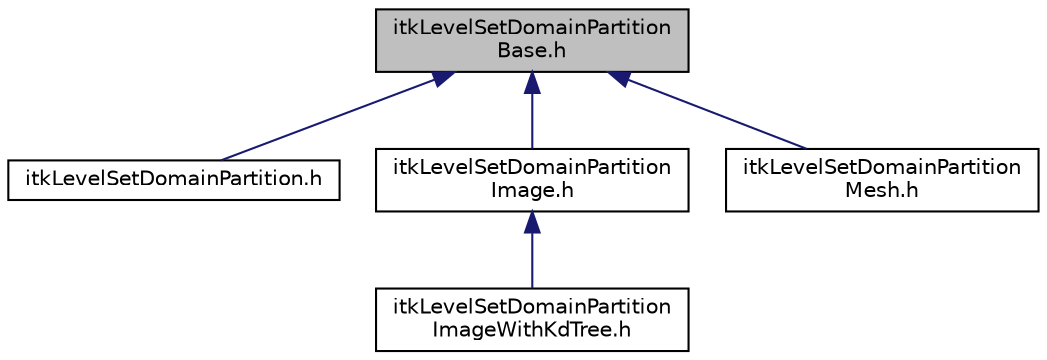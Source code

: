 digraph "itkLevelSetDomainPartitionBase.h"
{
 // LATEX_PDF_SIZE
  edge [fontname="Helvetica",fontsize="10",labelfontname="Helvetica",labelfontsize="10"];
  node [fontname="Helvetica",fontsize="10",shape=record];
  Node1 [label="itkLevelSetDomainPartition\lBase.h",height=0.2,width=0.4,color="black", fillcolor="grey75", style="filled", fontcolor="black",tooltip=" "];
  Node1 -> Node2 [dir="back",color="midnightblue",fontsize="10",style="solid",fontname="Helvetica"];
  Node2 [label="itkLevelSetDomainPartition.h",height=0.2,width=0.4,color="black", fillcolor="white", style="filled",URL="$itkLevelSetDomainPartition_8h.html",tooltip=" "];
  Node1 -> Node3 [dir="back",color="midnightblue",fontsize="10",style="solid",fontname="Helvetica"];
  Node3 [label="itkLevelSetDomainPartition\lImage.h",height=0.2,width=0.4,color="black", fillcolor="white", style="filled",URL="$itkLevelSetDomainPartitionImage_8h.html",tooltip=" "];
  Node3 -> Node4 [dir="back",color="midnightblue",fontsize="10",style="solid",fontname="Helvetica"];
  Node4 [label="itkLevelSetDomainPartition\lImageWithKdTree.h",height=0.2,width=0.4,color="black", fillcolor="white", style="filled",URL="$itkLevelSetDomainPartitionImageWithKdTree_8h.html",tooltip=" "];
  Node1 -> Node5 [dir="back",color="midnightblue",fontsize="10",style="solid",fontname="Helvetica"];
  Node5 [label="itkLevelSetDomainPartition\lMesh.h",height=0.2,width=0.4,color="black", fillcolor="white", style="filled",URL="$itkLevelSetDomainPartitionMesh_8h.html",tooltip=" "];
}
